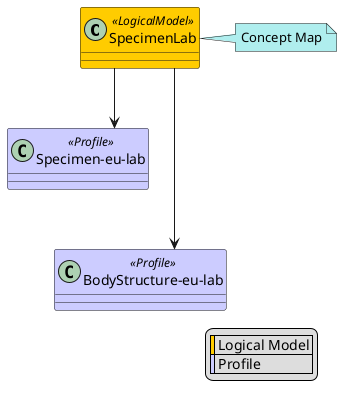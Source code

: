 @startuml
skinparam class {
    BackgroundColor<<LogicalModel>> #FFCC00
    BackgroundColor<<Profile>> #CCCCFF
}
skinparam linetype ortho
legend right
  | <#FFCC00> | Logical Model |
  | <#CCCCFF> | Profile |
endlegend
class "SpecimenLab" <<LogicalModel>> [[StructureDefinition-SpecimenLab.html]]
note right #PaleTurquoise [[ConceptMap-specimen2FHIR-eu-lab.html]]
Concept Map
endnote
class "Specimen-eu-lab" <<Profile>> [[StructureDefinition-Specimen-eu-lab.html]]
"SpecimenLab" --> "Specimen-eu-lab"
class "BodyStructure-eu-lab" <<Profile>> [[StructureDefinition-BodyStructure-eu-lab.html]]
"SpecimenLab" --> "BodyStructure-eu-lab"
"Specimen-eu-lab" -[hidden]-> "BodyStructure-eu-lab"
@enduml